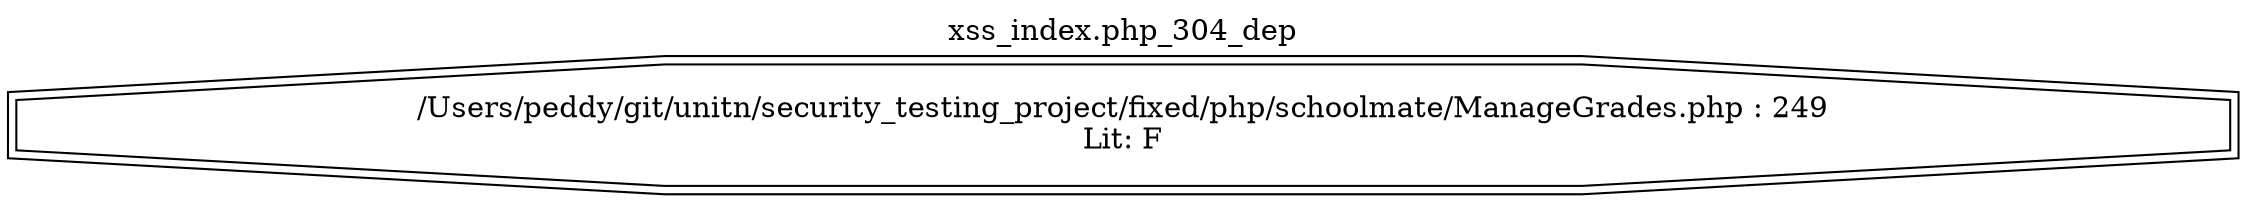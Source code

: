 digraph cfg {
  label="xss_index.php_304_dep";
  labelloc=t;
  n1 [shape=doubleoctagon, label="/Users/peddy/git/unitn/security_testing_project/fixed/php/schoolmate/ManageGrades.php : 249\nLit: F\n"];
}
